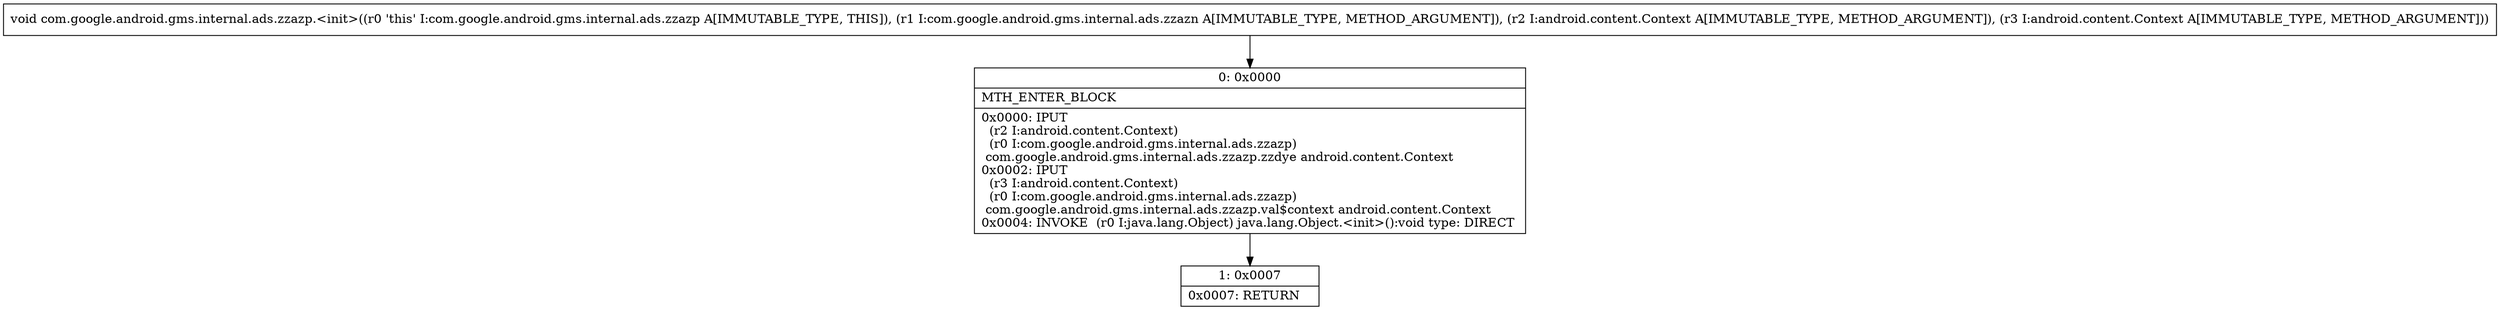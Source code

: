 digraph "CFG forcom.google.android.gms.internal.ads.zzazp.\<init\>(Lcom\/google\/android\/gms\/internal\/ads\/zzazn;Landroid\/content\/Context;Landroid\/content\/Context;)V" {
Node_0 [shape=record,label="{0\:\ 0x0000|MTH_ENTER_BLOCK\l|0x0000: IPUT  \l  (r2 I:android.content.Context)\l  (r0 I:com.google.android.gms.internal.ads.zzazp)\l com.google.android.gms.internal.ads.zzazp.zzdye android.content.Context \l0x0002: IPUT  \l  (r3 I:android.content.Context)\l  (r0 I:com.google.android.gms.internal.ads.zzazp)\l com.google.android.gms.internal.ads.zzazp.val$context android.content.Context \l0x0004: INVOKE  (r0 I:java.lang.Object) java.lang.Object.\<init\>():void type: DIRECT \l}"];
Node_1 [shape=record,label="{1\:\ 0x0007|0x0007: RETURN   \l}"];
MethodNode[shape=record,label="{void com.google.android.gms.internal.ads.zzazp.\<init\>((r0 'this' I:com.google.android.gms.internal.ads.zzazp A[IMMUTABLE_TYPE, THIS]), (r1 I:com.google.android.gms.internal.ads.zzazn A[IMMUTABLE_TYPE, METHOD_ARGUMENT]), (r2 I:android.content.Context A[IMMUTABLE_TYPE, METHOD_ARGUMENT]), (r3 I:android.content.Context A[IMMUTABLE_TYPE, METHOD_ARGUMENT])) }"];
MethodNode -> Node_0;
Node_0 -> Node_1;
}

